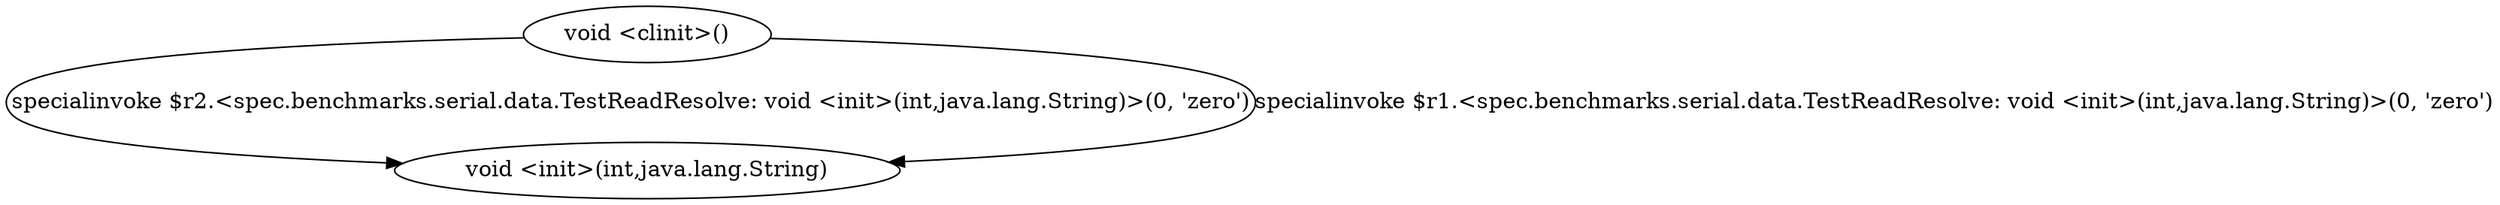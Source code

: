 digraph g {
1[label="void <init>(int,java.lang.String)"]
0[label="void <clinit>()"]
0->1[label="specialinvoke $r2.<spec.benchmarks.serial.data.TestReadResolve: void <init>(int,java.lang.String)>(0, 'zero')"]
0->1[label="specialinvoke $r1.<spec.benchmarks.serial.data.TestReadResolve: void <init>(int,java.lang.String)>(0, 'zero')"]
}